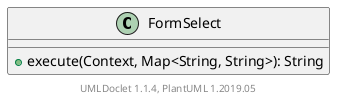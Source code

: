 @startuml

    class FormSelect [[FormSelect.html]] {
        +execute(Context, Map<String, String>): String
    }


    center footer UMLDoclet 1.1.4, PlantUML 1.2019.05
@enduml
